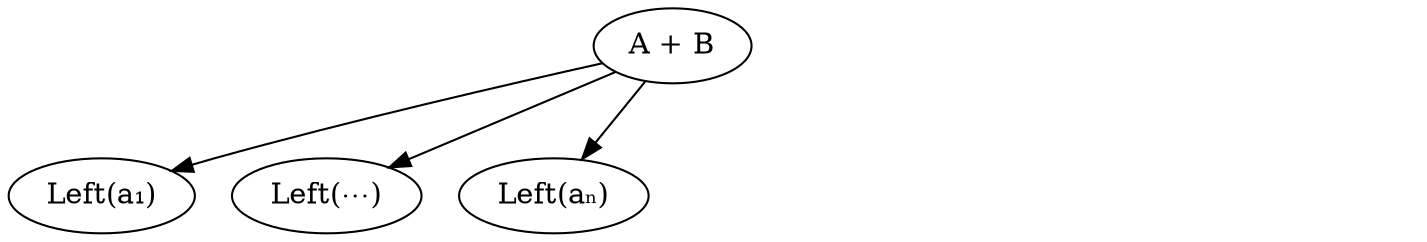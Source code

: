 digraph {
    OrAB[label="A + B"]

    LeftA1[label="Left(a₁)" class="value"]
    LeftAE[label="Left(⋯)" class="value"]
    LeftAN[label="Left(aₙ)" class="value"]

    RightB1[label="Right(b₁)" class="value" style=invis]
    RightBE[label="Right(⋯)" class="value" style=invis]
    RightBN[label="Right(bₘ)" class="value" style=invis]

    OrAB -> LeftA1
    OrAB -> LeftAE
    OrAB -> LeftAN

    OrAB -> RightB1[style=invis]
    OrAB -> RightBE[style=invis]
    OrAB -> RightBN[style=invis]
}
